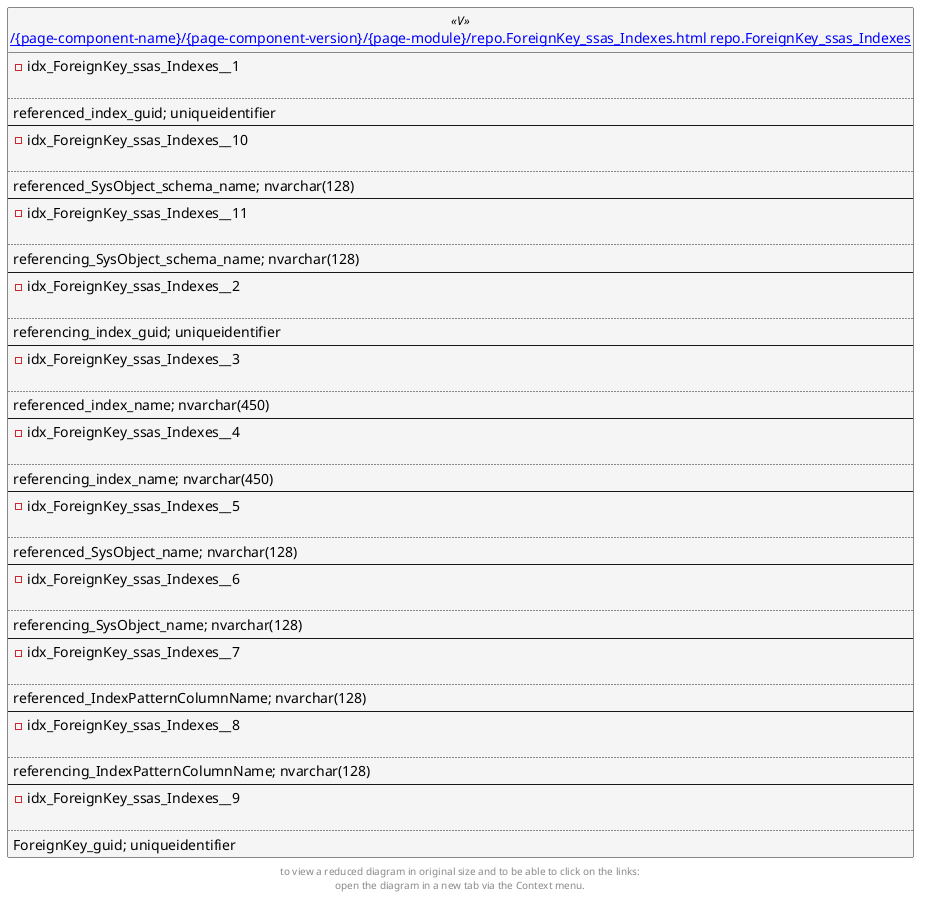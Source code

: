 @startuml
left to right direction
'top to bottom direction
hide circle
'avoide "." issues:
set namespaceSeparator none


skinparam class {
  BackgroundColor White
  BackgroundColor<<FN>> Yellow
  BackgroundColor<<FS>> Yellow
  BackgroundColor<<FT>> LightGray
  BackgroundColor<<IF>> Yellow
  BackgroundColor<<IS>> Yellow
  BackgroundColor<<P>> Aqua
  BackgroundColor<<PC>> Aqua
  BackgroundColor<<SN>> Yellow
  BackgroundColor<<SO>> SlateBlue
  BackgroundColor<<TF>> LightGray
  BackgroundColor<<TR>> Tomato
  BackgroundColor<<U>> White
  BackgroundColor<<V>> WhiteSmoke
  BackgroundColor<<X>> Aqua
}


entity "[[{site-url}/{page-component-name}/{page-component-version}/{page-module}/repo.ForeignKey_ssas_Indexes.html repo.ForeignKey_ssas_Indexes]]" as repo.ForeignKey_ssas_Indexes << V >> {
- idx_ForeignKey_ssas_Indexes__1

..
referenced_index_guid; uniqueidentifier
--
- idx_ForeignKey_ssas_Indexes__10

..
referenced_SysObject_schema_name; nvarchar(128)
--
- idx_ForeignKey_ssas_Indexes__11

..
referencing_SysObject_schema_name; nvarchar(128)
--
- idx_ForeignKey_ssas_Indexes__2

..
referencing_index_guid; uniqueidentifier
--
- idx_ForeignKey_ssas_Indexes__3

..
referenced_index_name; nvarchar(450)
--
- idx_ForeignKey_ssas_Indexes__4

..
referencing_index_name; nvarchar(450)
--
- idx_ForeignKey_ssas_Indexes__5

..
referenced_SysObject_name; nvarchar(128)
--
- idx_ForeignKey_ssas_Indexes__6

..
referencing_SysObject_name; nvarchar(128)
--
- idx_ForeignKey_ssas_Indexes__7

..
referenced_IndexPatternColumnName; nvarchar(128)
--
- idx_ForeignKey_ssas_Indexes__8

..
referencing_IndexPatternColumnName; nvarchar(128)
--
- idx_ForeignKey_ssas_Indexes__9

..
ForeignKey_guid; uniqueidentifier
}


footer
to view a reduced diagram in original size and to be able to click on the links:
open the diagram in a new tab via the Context menu.
end footer

@enduml

